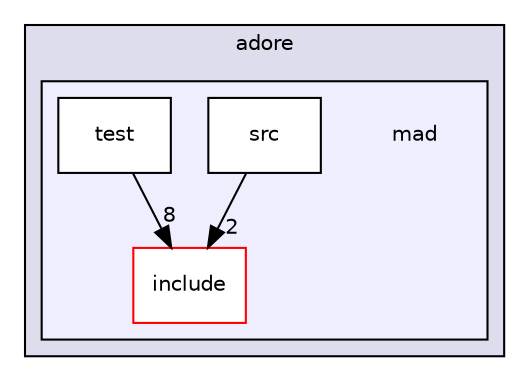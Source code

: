 digraph "/home/fascar/temp/adore/libadore/libadore/adore/mad" {
  compound=true
  node [ fontsize="10", fontname="Helvetica"];
  edge [ labelfontsize="10", labelfontname="Helvetica"];
  subgraph clusterdir_e86afecd8bc890f614084a4037871e15 {
    graph [ bgcolor="#ddddee", pencolor="black", label="adore" fontname="Helvetica", fontsize="10", URL="dir_e86afecd8bc890f614084a4037871e15.html"]
  subgraph clusterdir_dd24209da890e557508ac1b6831a5bf7 {
    graph [ bgcolor="#eeeeff", pencolor="black", label="" URL="dir_dd24209da890e557508ac1b6831a5bf7.html"];
    dir_dd24209da890e557508ac1b6831a5bf7 [shape=plaintext label="mad"];
  dir_43e20ffacb7f23667f70b671941e5c35 [shape=box label="include" fillcolor="white" style="filled" color="red" URL="dir_43e20ffacb7f23667f70b671941e5c35.html"];
  dir_e2c595012718f4cbeffdb46c07faf7c4 [shape=box label="src" fillcolor="white" style="filled" URL="dir_e2c595012718f4cbeffdb46c07faf7c4.html"];
  dir_1da6858551d6bd9859a30d84092fdad2 [shape=box label="test" fillcolor="white" style="filled" URL="dir_1da6858551d6bd9859a30d84092fdad2.html"];
  }
  }
  dir_e2c595012718f4cbeffdb46c07faf7c4->dir_43e20ffacb7f23667f70b671941e5c35 [headlabel="2", labeldistance=1.5 headhref="dir_000097_000093.html"];
  dir_1da6858551d6bd9859a30d84092fdad2->dir_43e20ffacb7f23667f70b671941e5c35 [headlabel="8", labeldistance=1.5 headhref="dir_000098_000093.html"];
}
